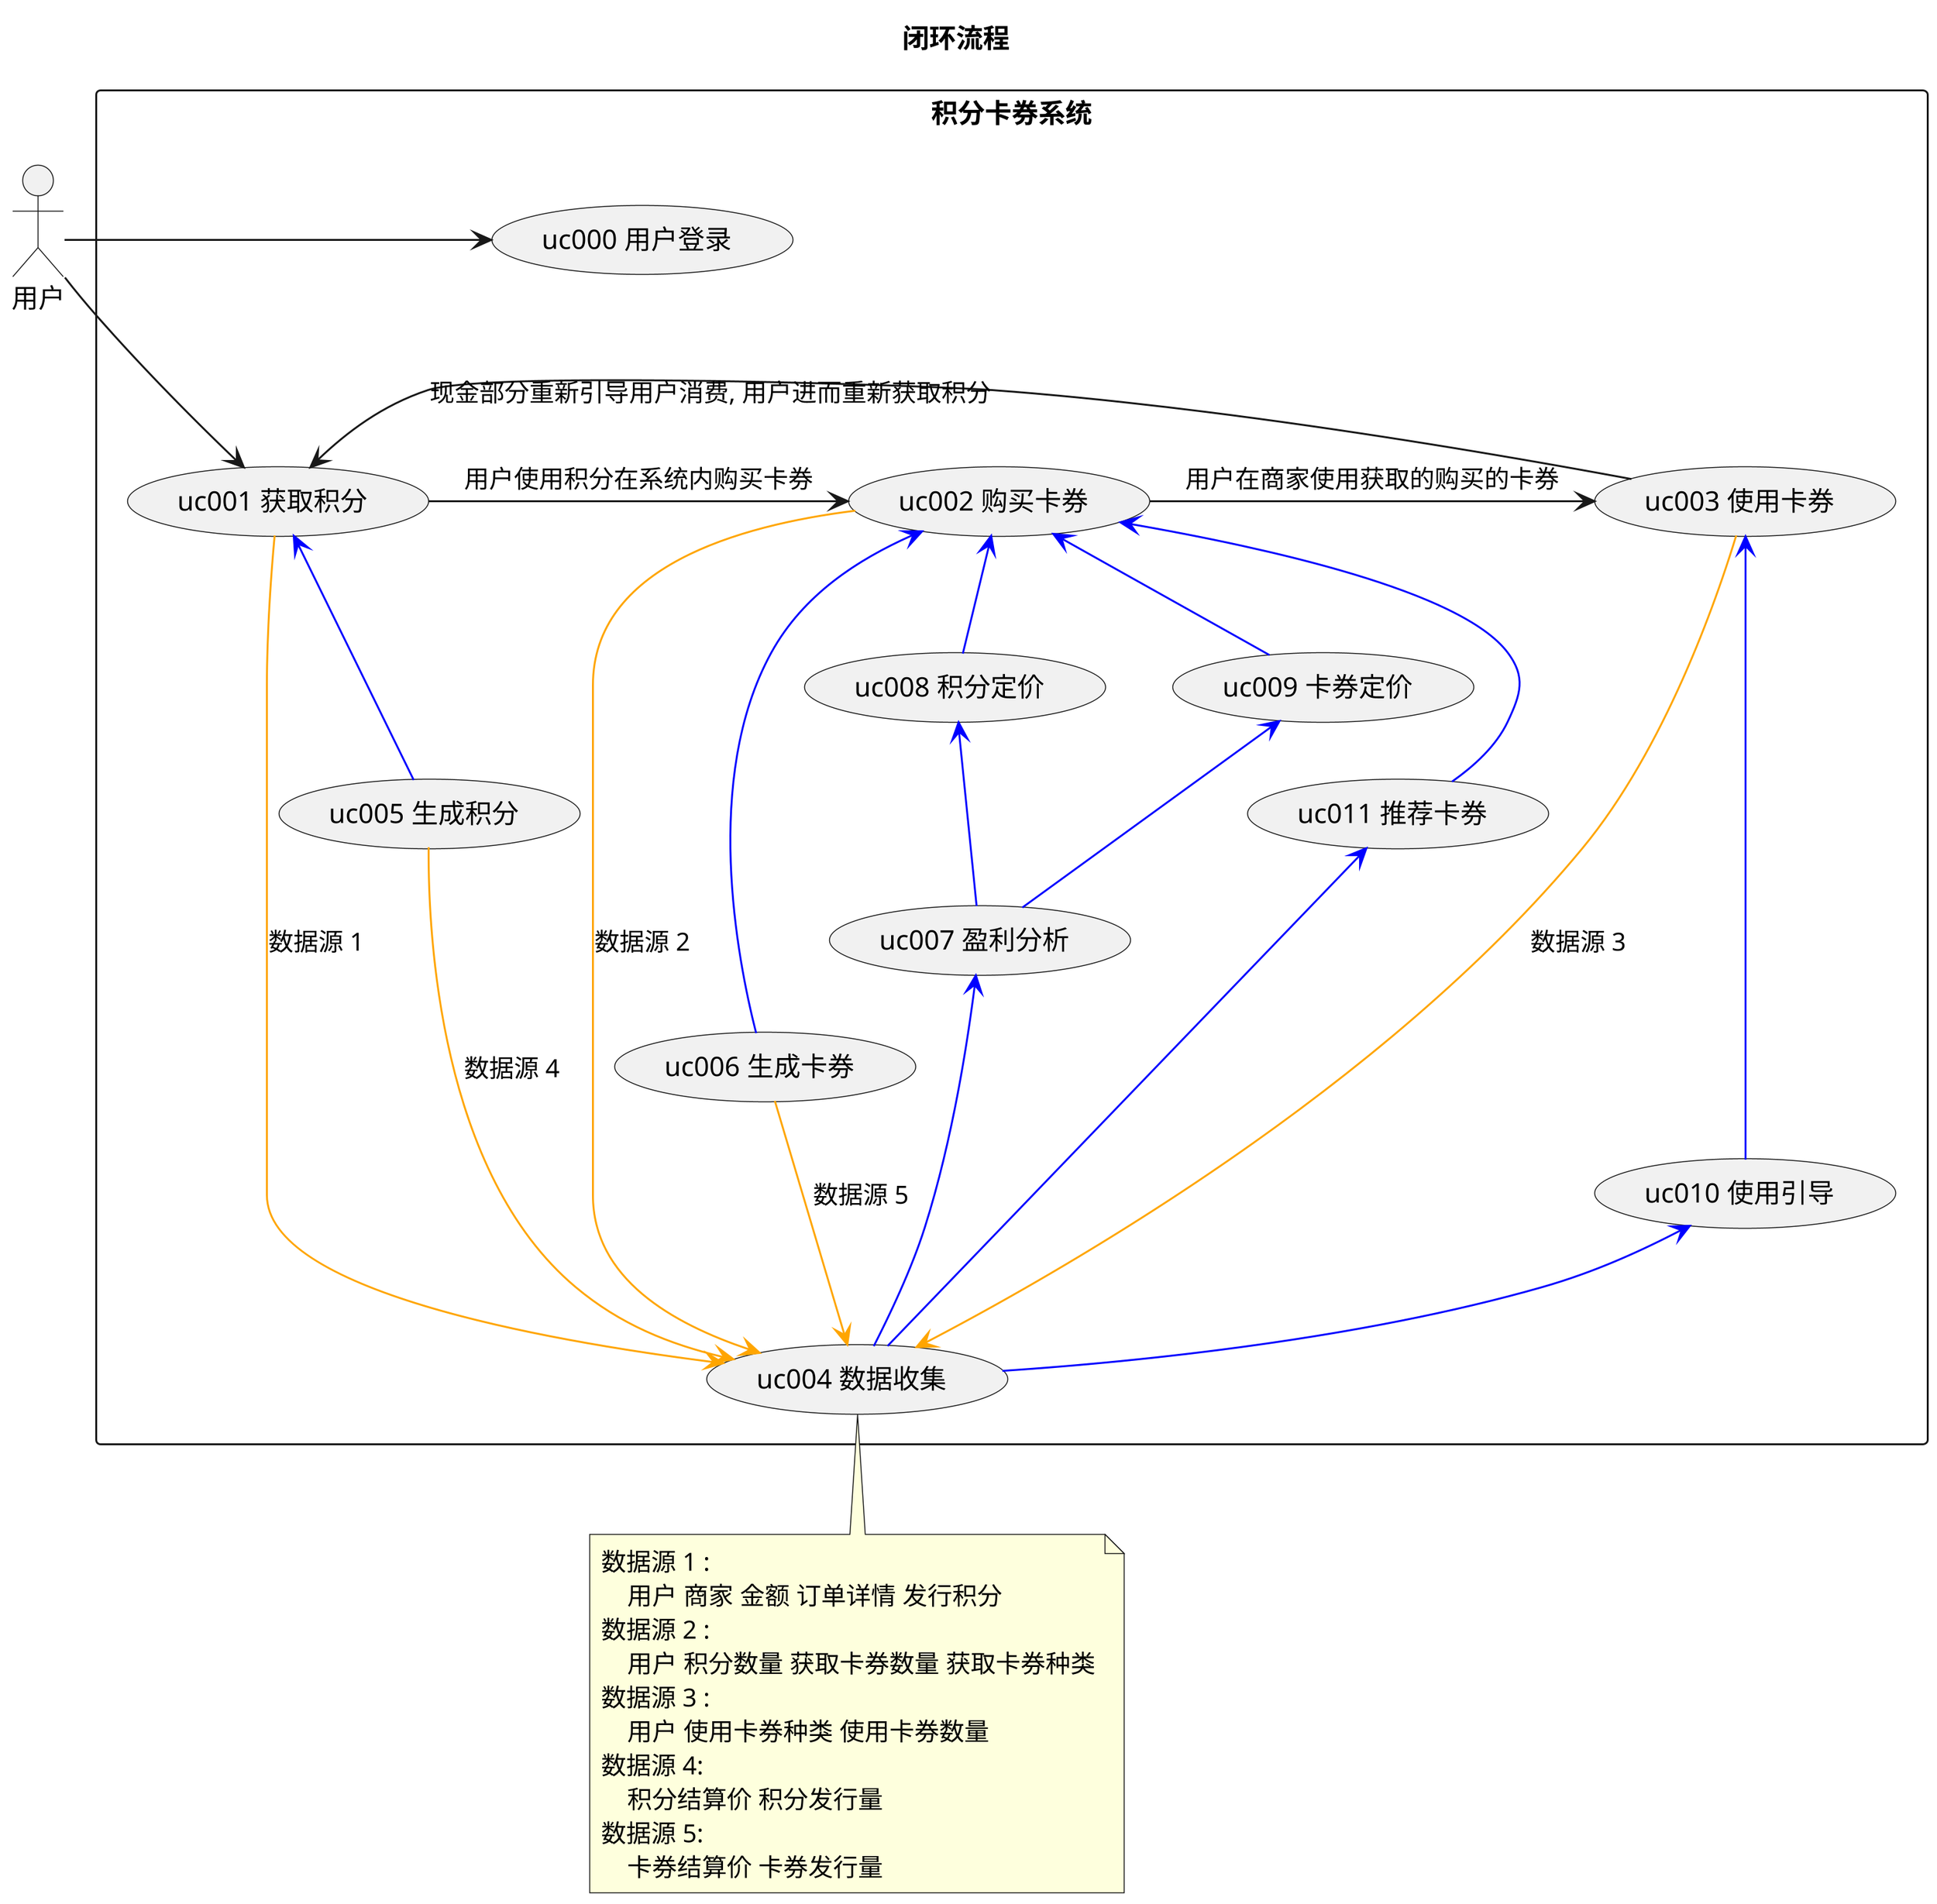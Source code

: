 @startUML
scale 3
title 闭环流程
rectangle b as "积分卡券系统" {
(uc000 用户登录) as uc000
(uc001 获取积分) as uc001
(uc002 购买卡券) as uc002
(uc003 使用卡券) as uc003
(uc004 数据收集) as uc004
(uc005 生成积分) as uc005
(uc006 生成卡券) as uc006
(uc007 盈利分析) as uc007
(uc008 积分定价) as uc008
(uc009 卡券定价) as uc009
(uc010 使用引导) as uc010
(uc011 推荐卡券) as uc011
}

:用户: -> uc000
:用户: -> uc001
uc000 -[hidden]-> uc001
uc000 -[hidden]-> uc002
uc000 -[hidden]-> uc003
uc001 -> uc002: 用户使用积分在系统内购买卡券
uc002 -> uc003: 用户在商家使用获取的购买的卡券
uc003 -left-> uc001: 现金部分重新引导用户消费, 用户进而重新获取积分

uc001 ---[#orange]--> uc004: 数据源 1
uc002 ---[#orange]--> uc004: 数据源 2
uc003 ---[#orange]--> uc004: 数据源 3
uc005 -[#orange]-> uc004: 数据源 4
uc006 -[#orange]-> uc004: 数据源 5

uc007 <-[#0000ff]- uc004
uc010 <-[#0000ff]- uc004
uc011 <-[#0000ff]- uc004

uc008 <-[#0000ff]- uc007
uc009 <-[#0000ff]- uc007

uc001 <-[#0000ff]- uc005
uc002 <-[#0000ff]- uc006
uc002 <-[#0000ff]- uc008
uc002 <-[#0000ff]- uc009
uc003 <-[#0000ff]- uc010
uc002 <-[#0000ff]- uc011

note bottom of uc004
数据源 1 : 
    用户 商家 金额 订单详情 发行积分
数据源 2 :
    用户 积分数量 获取卡券数量 获取卡券种类
数据源 3 : 
    用户 使用卡券种类 使用卡券数量
数据源 4: 
    积分结算价 积分发行量
数据源 5:
    卡券结算价 卡券发行量
end note
@endUML

@startUML
scale 3
title 其它支持性用户用例
left to right direction
rectangle 积分卡券系统 {
    together {
    (uc012 昵称设置) as uc012
    (uc013 修改密码) as uc013
    (uc014 绑定手机号) as uc014
    (uc015 退出登录) as uc015
    (uc016 解除绑定) as uc016
    (uc017 日志记录) as uc017
    }
}
:用户: as user
user --> uc012
user --> uc013
user --> uc014
user --> uc015
user --> uc016
user --> uc017

@endUML

@startUML
scale 1
title 后台管理员用例
left to right direction
rectangle 积分卡券系统{
    (uc005 生成积分) as uc005
    (uc006 生成卡券) as uc006
    (uc018 管理积分) as uc018
    (uc019 管理卡券) as uc019
    (uc020 管理商家) as uc020
    (uc021 订单管理) as uc021
    (uc022 用户管理) as uc022
    (uc023 修改卡券) as uc023
    (uc024 删除卡券) as uc024
    (uc025 增加商家) as uc025
    (uc026 删除商家) as uc026
    (uc027 修改商家) as uc027
    (uc028 管理购买卡券订单) as uc028
    (uc029 管理使用卡券订单) as uc029
    (uc030 增加购买卡券订单) as uc030
    (uc031 修改购买卡券订单) as uc031
    (uc032 删除购买卡券订单) as uc032
    (uc033 增加卡券使用订单) as uc033
    (uc034 修改卡券使用订单) as uc034
    (uc035 删除卡券使用订单) as uc035
    (uc036 积分结算) as uc036
    (uc037 卡券结算) as uc037
    (uc038 规则管理) as uc038
    together {
    (uc039 积分发放规则管理) as uc039
    (uc040 增加积分发放规则) as uc040
    (uc041 修改积分发放规则) as uc041
    (uc042 删除积分发放规则) as uc042
    }
    together {
    (uc043 卡券推荐规则管理) as uc043
    (uc044 增加卡券推荐规则) as uc044
    (uc045 修改卡券推荐规则) as uc045
    (uc046 删除卡券推荐规则) as uc046
    }
    together {
    (uc047 积分结算规则管理) as uc047
    (uc048 增加积分结算规则) as uc048
    (uc049 修改积分结算规则) as uc049
    (uc050 删除积分结算规则) as uc050
    }
    together {
    (uc051 卡券结算规则管理) as uc051
    (uc052 增加卡券结算规则) as uc052
    (uc053 删除卡券结算规则) as uc053
    (uc057 修改卡券结算规则) as uc057
    }
    (uc054 增加用户) as uc054
    (uc055 修改用户) as uc055
    (uc056 删除用户) as uc056
}
:管理员: as admin

admin --> uc018
admin --> uc019
admin --> uc020
admin --> uc021
admin --> uc022
admin --> uc038

uc018 --> uc005
uc018 --> uc036

uc019 --> uc006
uc019 --> uc023
uc019 --> uc024
uc019 --> uc037

uc020 --> uc025
uc020 --> uc026
uc020 --> uc027

uc021 --> uc028
uc021 --> uc029

uc028 --> uc030
uc028 --> uc031
uc028 --> uc032

uc029 --> uc033
uc029 --> uc034
uc029 --> uc035

uc022 --> uc054
uc022 --> uc055
uc022 --> uc056

uc038 --> uc039
uc038 --> uc043
uc038 --> uc047
uc038 --> uc051

uc039 --> uc040
uc039 --> uc041
uc039 --> uc042

uc043 --> uc044
uc043 --> uc045
uc043 --> uc046

uc047 --> uc048
uc047 --> uc049
uc047 --> uc050

uc051 --> uc052
uc051 --> uc053
uc051 --> uc057
@endUML

@startUML
scale 2 
title 分析模型用例
rectangle 积分卡券系统 {
    rectangle fx as "分析模型"
    (uc004 数据收集) as uc004
    (uc007 盈利分析) as uc007
    (uc008 积分定价) as uc008
    (uc009 卡券定价) as uc009
    (uc010 使用引导) as uc010
    (uc011 推荐卡券) as uc011
    (uc017 用户行为记录) as uc017
}
uc004 --> fx: 数据输入
uc017 --> fx: 数据输入
fx --> uc007: 分析输出
fx --> uc010: 分析输出
fx --> uc011: 分析输出
uc007 --> uc008
uc007 --> uc009

@endUML
@startUML
scale 3
title uc000用户登录流程图
start
fork
    :用户进入积分卡券系统;
    if (是否已注册账号) then (是)
        :用户登录积分卡券系统;
        :进入积分卡券系统首页;
        stop
    else (否)
    endif
fork again
    :用户从商家系统跳转积分卡券系统;
    if (商家系统是否提供唯一标识) then (提供)
        if (该唯一标识是否有用户账号与之关联) then (有)
            :以关联的用户账号登录系统;
            :显示用户积分余额;
            stop
        else (没有)
        endif
    else (未提供)
    stop
    endif
end fork
:进入用户注册页面;
:用户完成注册;
:用户关联商户;
stop
@endUML

@startuML
scale 3
title uc000用户登录用例扩展与包含
(uc000 用户登录) as uc000
(uc000_1 用户注册登录) as uc000_1
(uc000_2 用户跳转登录) as uc000_2
(uc000_3 用户跳转注册登录) as uc000_3
(uc000_4 用户账户关联) as uc000_4
(uc000_4_1 用户批量关联) as uc000_4_1
(uc000_4_2 用户手动关联) as uc000_4_2

uc000 --> uc000_1: 扩展
uc000 --> uc000_2: 扩展
uc000 --> uc000_3: 扩展
uc000_1 --> uc000_4: 包含
uc000_3 --> uc000_4: 包含
uc000_4 --> uc000_4_1: 扩展
uc000_4 --> uc000_4_2: 扩展
@endUML

@startUML
scale 3
title uc000_4_1用户批量关联流程图
start
:1. 用户登录积分卡券平台;
:2. 用户操作批量关联;
:3. 积分卡券平台查询可批量关联且未关联的商家;
:4. 积分卡券平台生成批量关联列表;
repeat
:5. 从列表中取出一个商家;
:6. 积分卡券平台调用商家平台 [批量关联接口] ;
if (7. 是否关联成功) then (是)
:7.1.1 返回用户商家标识;
:7.1.2 将用户商家标识与用户积分卡券系统标识进行关联;
else (否)
:7.2.1 返回关联失败消息;
endif
repeat while (列表中是否还有商家) is (有)
:显示批量关联结果;
stop 
@endUML

@startUML
scale 3
title uc000_4_2用户手动关联流程图
start
:1. 用户登录积分卡券平台;
:2. 用户选择未关联商家;
:3. 用户操作手动关联;
:4. 积分卡券系统调用 [手动关联接口] ;
:5. 商家积分返回身份验证页面;
if (6.1 用户身份验证成功) then (是)
:6.1.1 商家系统返回用户商家标识;
:6.1.2 积分卡券系统将用户商家标识与用户积分卡券系统标识进行关联;
:6.1.3 提示关联成功;
stop
elseif (6.2 用户身份验证失败) then (是)
:6.2.1 商家系统返回用户身份验证失败;
:6.2.2 进示关联失败;
stop
else (6.3 身份验证超时)
:6.3.1 结果用户身份验证;
:6.3.2 提示关联操作超时;
stop
@endUML

@startUML
scale 3
title uc000用户登录类图
class 001 as "用户" <cl001>
class 002 as "商家" <cl003>
class 003 as "用户关联关系" <cl002>
class 004 as "批量关联商家列表" <cl005>
class 005 as "未关联商家列表" <cl004>

001 : id
001 : 用户名
001 : 密码
001 : 用户积分卡券系统唯一标识
001 : 登录状态
001 : ...
001 : 注册()
001 : 登录()
001 : 用户跳转登录()
001 : 批量关联()
001 : 手动关联()
001 : {method}...

002 : id
002 : 商家名称
002 : 商家唯一标识
002 : 是否可批量关联
002 : ...
002 : {method}...

003 : id
003 : 用户id
003 : 用户积分卡券系统唯一标识
003 : 商家id
003 : 商家唯一标识
003 : 查询标识()
003 : 账号关联()
003 : 创建未关联商家()

004 : id
004 : 商家id
004 : ...
004 : 取出商家()
004 : {method}...

005 : id
005 : 商家id
005 : 创建批量关联商家列表()


001 "1" - "*" 003: 关联 >
003 "*" - "1" 002: 关联 <
002 "*" --o "1" 004: 包含 <
003 "1" -- "1" 005: 创建 >
005 "1" - "1" 004: 创建 >
@endUML

@startUML
scale 3
title uc000用户登录时序图
actor 用户 as user
box "积分卡券系统"
participant 积分卡券系统 as sys
participant 用户 as c_user
end box 

autoNumber
user -> sys: 用户登录
activate sys
sys -> c_user: 登录()
activate c_user
c_user --> sys: 返回消息: 登录成功
deactivate c_user
sys -> sys: 显示首页
deactivate sys
@endUML

@startUML
scale 3
title uc000_1用户注册登录时序图
actor 用户 as user 
box "积分卡券系统"
participant 积分卡券系统 as sys 
participant 用户 as c_user

autoNumber
user -> sys: 注册
activate sys
sys -> c_user: 注册()
activate c_user
c_user -> c_user: 登录()
activate c_user
c_user --> c_user: 返回消息: 登录成功
deactivate c_user
c_user --> sys: 返回消息: 注册成功
deactivate c_user
sys -> sys: 显示首页
deactivate sys
@endUML

@startUML
scale 3
title uc000_2用户跳转登录时序图
participant 商家系统 as b_sys
box "积分卡券系统"
participant 积分卡券系统 as sys
participant 用户 as c_user
participant 用户关联关系 as bs
end box

autoNumber
b_sys -> sys: 调用 [登录接口]
note left
登录接口传入参数:
    商家唯一标识
    用户商家唯一标识
end note
activate sys
sys -> c_user: 跳转登录()
activate c_user
c_user -> bs: 查询标识()
activate bs
bs --> c_user: 返回消息: 标识存在
deactivate bs
c_user --> sys: 登录成功
deactivate c_user
sys -> sys: 显示首页
deactivate sys
@endUML

@startUML
scale 3
title uc000_3用户跳转注册登录时序图
participant 商家系统 as b_sys
box "积分卡券系统"
participant 积分卡券系统 as sys
participant 用户 as c_user
participant 用户关联关系 as bs
end box

autoNumber
b_sys -> sys: 调用 [登录接口]
activate sys
note left
登录接口传入参数:
    商家唯一标识
    用户商家唯一标识
end note
sys -> c_user: 跳转登录()
activate c_user
c_user -> bs: 查询标识()
activate bs
bs --> c_user: 返回消息: 标识不存在
deactivate bs
c_user -> c_user: 注册()
activate c_user
c_user --> c_user: 返回消息: 注册成功
deactivate c_user
c_user -> bs: 账号关联()
activate bs
bs --> c_user: 返回消息: 关联成功
deactivate bs
c_user --> sys: 返回消息: 登录成功
deactivate c_user
sys -> sys: 显示首页
deactivate sys 
@endUML

@startUML
scale 3
title uc000_4_1用户批量关联时序图
actor 用户 as user
participant 商家系统 as b_sys
box "积分卡券系统"
participant 积分卡券系统 as sys
participant 用户 as c_user
participant 用户关联关系 as bs
participant 用户未关联商家 as wg
participant 批量关联商家列表 as pl
end box

autoNumber
user -> sys: 批量关联
activate sys
sys -> c_user: 批量关联()
activate c_user
c_user -> bs: 创建用户未关联商家()
activate bs
create wg
bs -> wg: 创建对象
bs --> c_user: 返回消息: 创建成功
deactivate bs
c_user -> wg: 创建批量关联商家列表()
activate wg
create pl
wg -> pl: 创建对象()
wg --> c_user: 返回消息: 创建成功
deactivate wg
loop 尚有未取出的商家
c_user -> pl: 取出商家()
activate pl
pl --> c_user: 返回消息()
deactivate pl
c_user -> b_sys: 调用 [批量关联接口]
note left
接口传入数据:
    用户电话号码
接口返回数据:
    用户电话号码
end note
b_sys --> c_user: 返回消息: 用户唯一标识
c_user -> bs: 账号关联()
activate bs
bs --> c_user: 返回消息: 关联成功
deactivate bs
end
c_user --> sys: 返回消息: 批量关联结果
deactivate c_user
sys -> sys: 显示批量关联结果
deactivate sys
@endUML

@startUML
scale 3
title uc000_4_2用户手动关联时序图
actor 用户 as user
participant 商家系统 as b_sys
box "积分卡券系统"
participant 积分卡券系统 as sys
participant 用户 as c_user
participant 用户关联关系 as bs

autoNumber
user -> sys: 手动关联
activate sys
sys -> c_user: 手动关联()
activate c_user
c_user -> b_sys: 调用 [用户身份验证接口]
b_sys -> user: 用户身份界面
user -> b_sys: 完成用户身份验证
b_sys --> c_user: 返回消息: 用户商家唯一标识
c_user -> bs: 账户关联()
activate bs
bs --> c_user: 返回消息: 关联成功
deactivate bs
c_user --> sys: 返回消息: 关联成功
deactivate c_user
sys -> sys: 显示关联成功
deactivate sys
@endUML

@startUML
scale 3
title uc001获取积分流程图
start
:1. 用户在商家消费产生消费订单;
:2. 用户在商家订单页面查看未领取积分的订单;
:3. 用户操作发送该订单领取积分;
:4. 商家系统调用积分卡券系统 [发送订单返积分接口];
if (5. 查询该消费订单是否存在) then (是)
if (5.1 查询该消费订单是否已发积分) then (是)
:5.1.1.1 返回消息该订单已发积分;
stop
else (否)
:5.1.2.1 查询积分发放规则;
:5.1.2.2 创建积分发放订单;
:5.1.2.3 发放积分;
:5.1.3.4 返回消费积分发放成功;
stop 
endif
else (否)
:5.2.1 返回消息该消息订单不存在;
stop
@endUML


@startUML
scale 3
title uc001获取积分用例扩展
(uc001 获取积分) as uc001
(uc001_1 用户批量发送订单) as uc001_1
(uc001_2 商家系统自动发送订单) as uc001_2
(uc001_3 用户账号关联) as uc001_3

uc001 --> uc001_1: 扩展点: 步骤3
uc001 --> uc001_2: 扩展点: 步骤2
uc001_3 --> uc001_2: 依赖
@endUML

@startUML
scale 3
title uc001_1用户批量发送订单流程图
start
:1. 用户批量选择未领取积分的订单;
:2. 用户操作批量改善订单领取积分;
:3. 用户系统调用积分卡券系统 [批量发送订单返积分接口] ;
repeat
if (4. 查询该消费订单是否存在) then (是)
if (4.1 查询该消费订单是否已发积分) then (是)
:4.1.1.1 返回消息该订单已发积分;
else (否)
:4.1.2.1 查询积分发放规则;
:4.1.2.2 创建积分发放订单;
:4.1.2.3 发放积分;
:4.1.3.4 返回消费积分发放成功;
endif
else (否)
:4.2.1 返回消息该消息订单不存在;
endif
repeat while (5. 是否还有剩余订单)
stop
@endUMl

@startUML
scale 3
title uc001_2商家自动发送订单流程图
start
-> 前置条件: 用户关联商家账号与积分卡券系统账号;
:1. 商家系统调用积分卡券系统 [发送订单返回积分接口] ;
:以下步骤同 uc001 步骤5-5.2.1;
stop
@endUML

@startUML
scale 3
title uc001获取积分类图
together {
class 001 as "用户" <cl001>
class 009 as "用户关联关系" <cl002>
class 003 as "积分账户" <cl006>
class 006 as "积分" <cl007>
class 007 as "积分发放订单" <cl008>
class 002 as "商家" <cl009>
}
class 005 as "积分发放规则" <cl009>
class 004 as "消费订单" <cl010>
class 008 as "批量发放消费订单列表" <cl011>

001 : id
001 : 积分账户id
001 : ...
001 : {method}...


002 : ...
002 : {method}...
002 : 发放积分()
002 : 批量发放积分()

003 : id
003 : 用户id
003 : 积分id
003 : 积分余额
003 : ...
003 : 增加积分()
003 : {method}...

004 : id
004 : 商家id
004 : 用户id
004 : 商家订单id
004 : 积分发放状态
004 : 查询商家订单()

005 : id
005 : 商家id
005 : 规则类型
005 : 判断项目
005 : 判断值
005 : 影响类型
005 : 影响值
005 : 叠加类型
005 : 叠加对象
005 : 组
005 : 计算积分发放值()

007 : id
007 : 商家id
007 : 消费订单id
007 : 用户id
007 : 积分id
007 : 发放数量
007 : 订单状态

008 : id
008 : 商家id
008 : 用户id
008 : 商家订单id
008 : 取出订单()


003 -o 001: 包含 <
001 "1" - "*" 009: 关联 >
009 "*" - "1" 002: 关联 <
003 o-- 006: 包含 >
002 -- 006: 发放 >
(006,002) . 005: 依据 >
005 - 004: 依据 >
002 -- 007: 创建 >
007 o-- 006: 包含 <
008 --o 004: 包含 >
002 - 008: 创建 >
@endUML

@startUML
scale 3
title uc001获取积分时序图
actor 用户 as user
participant 商家系统 as b_sys
box "积分卡券系统"
participant 积分卡券系统 as sys
participant 商家 as bus
participant 积分账户 as jz
participant 积分发放规则 as jg
participant 消费订单 as xd
participant 积分发放订单 as jd
end box

autoNumber
user -> b_sys: 消费
b_sys -> b_sys: 产生订单
user -> b_sys: 发送订单获取积分
b_sys -> sys: 调用 [传订单发放积分接口]
note left
接口传入参数:
    商家订单id 用户商家唯一标识
接口返回参数:
    积分发放详情
end note
activate sys
sys -> bus: 发放积分()
activate bus
bus -> jd: 创建积分发放订单
bus -> b_sys: 调用 [查询积分接口]
note left
接口传入参数:
    商家订单id
接口返回参数:
    订单详情
end note 
b_sys --> bus: 返回消息: 订单详情
bus -> jd: 修改订单状态: 商家核实
bus -> xd: 查询消费订单()
activate xd
xd --> bus: 返回消息: 该订单未发放积分
deactivate xd
bus -> jd: 修改订单状态: 系统核实
bus -> jg: 计算积分发放数量()
activate jg
jg -> bus: 返回消息: 积分发放数量
deactivate jg
bus -> jd: 修改订单状态: 确定金额
bus -> jz: 增加积分()
activate jz
jz --> bus : 返回消息: 积分发放成功
deactivate jz
bus -> jd: 修改订单状态: 订单完成
bus --> sys: 返回消息: 积分发放详情
deactivate bus
sys --> b_sys: 返回消息: 积分发放详情
deactivate sys
@endUML

@startUML
scale 3
title uc001_1用户批量发送订单时序图
actor 用户 as user
participant 商家系统 as b_sys
box "积分卡券系统"
participant 积分卡券系统 as sys 
participant 商家 as bus
participant 批量发放消费订单列表 as pf
end box

autoNumber
user -> b_sys: 选择多个订单发送订单获取积分
b_sys -> sys: 调用 [批量发送订单获取积分接口]
note left
接口传入参数:
    用户商家唯一标识 商家订单列表
接口返回参数:
    积分发放详情
end note 
activate sys
sys -> bus: 批量发放积分()
activate bus
create pf
bus -> pf: 创建对象
loop 批量发放消费订单列表尚有未取出的订单
bus -> pf: 取出订单()
activate pf
pf --> bus: 返回消息: 商家订单id
deactivate pf
bus -> bus: 积分发放()
activate bus
bus --> bus: 返回消息: 积分发放结果
deactivate bus
end
deactivate pf
bus --> sys: 返回消息: 积分发放详情
deactivate bus
sys --> b_sys: 返回消息: 积分发放详情
deactivate sys
@endUML

@startUML
scale 3
title uc001_2商家自动发送订单时序图
actor 用户 as user
participant 商家系统 as b_sys
box "积分卡券系统"
participant 积分卡券系统 as sys 
participant 商家 as bus
end box 

autoNumber
user -> b_sys: 用户消费
b_sys -> b_sys: 完成消费订单
b_sys -> sys: 调用 [传订单发放积分接口]
activate sys
sys -> bus: 发放积分()
activate bus
bus -->sys: 返回消息: 积分发放详情
deactivate bus
sys --> b_sys: 返回消息: 积分发放详情
deactivate sys
@endUML

@startUML
scale 3
title uc002购买卡券流程图
:1. 用户进入卡券商城;
:2. 用户选择卡券;
:3. 用户进入卡券详情页面;
:4. 用户操作购买卡券;
:5. 积分卡券系统生成卡券购买订单;
if (6.1 商家卡券库存是否足够) then (否)
:6.1.1 提示卡券库存不足购买失败;
stop
elseif (6.2 用户余额是否足够) then (否)
:6.2.1 提示用户余额不足购买失败;
stop
else (6.3 卡券库存足够且用户余额足够)
:6.3.1 用户购买成功;
:6.3.2 用户卡券账户增加, 用户积分账户减少;
:6.3.3 商家卡券库存减少;
stop
@endUML

@startuML
scale 3
title uc002购买卡券用例扩展
(uc002 购买卡券) as uc002
(uc002_1 根据推荐购买卡券) as uc002_1
(uc011 卡券推荐) as uc011
(uc002_2 根据订单支付) as uc002_2

uc002 --> uc002_1: 扩展
uc011 <-- uc002_1: 依赖
uc002 --> uc002_2: 扩展
uc002_1 --> uc002_2: 扩展

@endUML

@startUML
scale 3
title uc002_1根据推荐购买卡券流程图
start
:1. 积分卡券系统向用户推荐卡券;
:2. 用户打开推荐消息;
:3. 用户进入推荐卡券详情页面;
:以下步骤同 uc002 用例的 4 至 6.3.3 步骤;
stop
@endUML

@startUML
scale 3
title uc002购买卡券类图
class 001 as "用户" <cl001>
class 002 as "商家" <cl003>
class 003 as "积分" <cl007>
class 004 as "卡券" <cl013>
class 005 as "卡券仓库" <cl014>
class 006 as "卡券账户" <cl012>
class 007 as "推荐消息" <cl015>
class 008 as "积分账户" <cl006>
class 010 as "购买卡券订单" <cl018>
class 011 as "推荐规则" <cl016>
class 012 as "触发条件" <cl017>
class 013 as "货品清单" <cl029>
class 014 as "对象画像" <cl030>

001 : ...
001 : {method}...
001 : 下单()
001 : 支付()

002 : ...
002 : 卡券仓库id
002 : {method}...

003 : ...
003 : 积分价格
003 : 查询积分价格()
003 : {method}...

004 : id
004 : 卡券名称
004 : 卡券简介
004 : 卡券价格
004 : ...
004 : 查询卡券()
004 : {method}...

005 : id
005 : 商家id
005 : 卡券id 
005 : 卡券库存
005 : 库存查询()
005 : 库存减少()

006 : id
006 : 用户id
006 : 卡券id 
006 : 卡券余额
006 : ...
006 : 查询卡券账户()
006 : 增加卡券()
006 : 查询我的卡券()
006 : {method}...

007 : id
007 : 推荐卡券id
007 : 推荐内容
007 : 打开推荐卡券()
007 : 发送推荐卡券消息()

008 : id
008 : 用户id
008 : 积分id
008 : 积分余额
008 : ...
008 : 查询积分账户()
008 : 增加余额()
008 : {method}...

010 : id
010 : 货品清单id
010 : 积分id
010 : 应付金额
010 : 实付金额
010 : 备注信息
010 : 订单状态
010 : ...
010 : 查询订单()
011 : 支付()
010 : {method}...

011 : id
011 : 触发条件id
011 : 推荐卡券id
011 : 推荐内容
011 : 对象画像id
011 : 创建推荐消息()
011 : 监视触发条件()

012 : id
012 : 判断项目
012 : 判断方式
012 : 判断值
012 : 组
012 : 判断条件()

013 : id
013 : 卡券id

014 : id
014 : 用户特性

001 -- 002: 购买卡券 >
007 . (001,002)
001 --o 010: 包含 <
003 --o 010: 包含 <
010 o-- 013: 包含 >
004 -o 013: 包含 <
011 o-- 014: 包含 >
001 o- 006
001 o- 008
008 o- 003
002 o- 005
005 o- 004
007 -- 011: 创建 <
011 -- 012: 依赖 >
006 o-- 004: 包含 >
@endUML

@startUML
scale 3
title uc002购买卡券时序图
actor 用户 as user
box "积分卡券系统"
participant 积分卡券系统 as sys
participant 用户 as c_user
participant 卡券库存 as kk
participant 积分账户 as jz
participant 卡券账户 as kz
participant 购买订单 as gd
end box

autoNumber
user -> sys: 购买卡券()
activate sys
sys -> c_user: 下单()
activate c_user
c_user -> kk: 查询卡券库存()
activate kk
kk --> c_user: 返回消息: 卡券库存
deactivate kk
c_user -> gd: 创建购买订单
c_user -> sys: 返回消息: 下单成功, 订单编号
deactivate c_user
sys -> c_user: 支付()
activate c_user
c_user -> gd: 查询订单()
activate gd
gd -> c_user: 返回消息: 订单详情
deactivate gd
c_user -> jz: 查询余额()
activate jz
jz --> c_user: 返回消息: 积分余额
deactivate jz
c_user -> gd: 修改状态：核实余额
c_user -> jz: 扣减余额()
activate jz
jz --> c_user: 返回消息: 扣减积分成功
deactivate jz
c_user -> gd: 修改订单: 扣款成功
c_user -> kk: 扣减库存()
activate kk
kk --> c_user: 返回消息: 扣减库存成功
deactivate kk
c_user -> gd: 修改订单: 出库成功
c_user -> kz: 增加卡券()
activate kz
kz --> c_user: 返回消息: 增加卡券成功
deactivate kz
c_user -> gd: 修改订单状态: 订单完成
c_user --> sys: 返回消息: 支付成功
deactivate c_user
sys --> sys: 显示购买结果
deactivate sys
@endUML

@startUML
scale 3
title uc002_1根据推荐购买卡券时序图
actor 用户 as user
box "积分卡券系统"
participant 积分卡券系统 as sys
participant 用户 as c_user
participant 推荐规则 as tg
participant 触发条件 as ct
participant 推荐消息 as tx
end box

autoNumber
loop 
tg -> tg: 监视触发条件()
activate tg
tg -> ct: 判断条件()
activate ct
ct --> tg: 返回消息: 判断结果
deactivate ct
end
create tx
tg -> tx: 创建对象
deactivate tg
tx -> tx: 发送消息()
activate tx
tx -> sys: 推送推荐
user -> sys: 打开推荐
sys -> tx: 打开推荐()
tx --> sys: 返回消息: 推荐卡券详情页面
deactivate tx
user -> sys: 购买卡券
sys -> c_user: 购买卡券()
activate c_user
c_user --> sys: 返回消息: 购买结果
deactivate c_user
@endUML

@startUML
scale 3
title uc003使用卡券流程图
start
:1. 用户打开积分卡券系统;
:2. 用户进入我的卡券页面;
:3. 用户选择要使用的卡券;
:4. 积分卡券系统显示卡券二维码;
:5. 商家系统扫描用户显示二维码;
if (6.1 用户我的卡券余额是否足够) then (是)
:6.1.1 生成卡券使用订单;
:6.1.1 扣减用户卡券余额;
:6.1.2 提示卡券使用成功;
else (否)
:6.2.1 提示用户卡券使用失败;
stop
@endUML

@startUML
scale 3
title uc003使用卡券用例图扩展
(uc003 使用卡券) as uc003
(uc003_1 根据引导使用卡券) as uc003_1
(uc010 使用引导) as uc010
uc003 --> uc003_1: 扩展
uc010 <-- uc003_1: 依赖
@endUML

@startUML
scale 3
title uc003_1根据引导使用卡券流程图
start
:用户打开使用引导消息;
:用户从引导消费跳转使用卡券页面;
:以下步骤同 uc003 的 4 至 6.2.1 步骤;
stop
@endUML

@startUML
scale 3
title uc003使用卡券类图
class 001 as "用户" <cl001>
class 002 as "卡券账户" <cl012>
class 003 as "卡券" <cl013>
class 004 as "商家" <cl003>
class 006 as "卡券二维码" <cl019>
class 007 as "卡券使用订单" <cl022>
class 008 as "引导消息" <cl020>
class 009 as "引导规则" <cl021>
class 010 as "触发条件" <cl017>
class 011 as "对象画像" <cl030>
class 012 as "货品清单" <cl029>

001 : ...
001 : {method}...
001 : 使用卡券()

002 : ...
002 : {method}...
002 : 查询卡券余额()
002 : 扣减卡券()
002 : 创建二维码()

004 : ...
004 : {method}...
004 : 核销卡券()

006 : id
006 : 卡券id
006 : 用户商家标识
006 : 创建时间
006 : 状态
006 : ...
006 : 获取卡券核销信息()
006 : 失效()

007 : id
007 : 商家id
007 : 用户id
007 : 卡券id
007 : 备注信息
007 : 订单状态

008 : id
008 : 引导卡券id
008 : 引导内容
008 : 发送引导使用消息()
008 : 打开使用卡券详情页面()

009 : id
009 : 触发条件id
009 : 引导卡券
009 : 引导内容
009 : 创建引导消息()
009 : 监控触发条件()

010 : id
010 : 判断项目
010 : 判断条件
010 : 判断方式
010 : 组
010 : 判断条件()

001 -- 004: 使用卡券 >
008 . (001,004): 引导使用
008 -- 009: 创建 <
009 -- 010: 依赖 >
009 o-- 011: 包含 >
001 o- 002: 包含 >
002 -- 006: 创建 >
002 o- 003: 包含 >
007 o-- 001: 包含 >
012 o-- 007: 包含 >
012 o-- 003: 包含 >
004 - 006: 核销 >
@endUML

@startUML
scale 3
title uc003使用卡券时序图
actor 用户 as user
participant 商家系统 as b_sys
box "积分卡券系统"
participant 积分卡券系统 as sys
participant 用户 as c_user
participant 商家 as bus
participant 卡券账户 as kz
participant 卡券二维码 as kr
participant 使用卡券订单 as sd
end box

autoNumber
user -> sys: 使用卡券
activate sys
sys -> c_user: 使用卡券()
activate c_user
c_user -> sd: 创建使用卡券订单
c_user -> kz: 查询卡券()
activate kz
kz --> c_user: 返回消息: 卡券余额
deactivate kz
c_user -> kz: 创建二维码()
activate kz
create kr
kz -> kr: 创建对象
kz --> c_user: 返回消息: 二维码id
deactivate kz
c_user -> sd: 修改订单状态: 创建二维码
c_user --> sys: 返回消息: 二维码id
deactivate c_user
sys -> sys: 显示二维码
deactivate sys
b_sys -> sys: 扫描二维码
sys -> kr: 获取二维码信息()
activate kr
kr --> sys: 返回消息: 二维码信息
deactivate kr
sys --> b_sys: 返回消息: 二维码信息
b_sys -> sys: 调用 [核销卡券接口]
activate sys
sys -> bus: 核销卡券()
activate bus
bus -> sd: 修改订单状态: 开始核销
bus -> kz: 查询卡券余额()
activate kz
kz --> bus: 返回消息: 卡券余额
deactivate kz
bus -> sys: 推送确认消息
bus -> sd: 修改订单状态: 待确认
user -> sys: 确认
sys --> bus: 返回消息: 用户确认
bus -> sys: 修改订单状态: 已确认
bus -> kz: 扣减卡券()
activate kz
kz --> bus: 返回消息: 扣减成功
deactivate kz
bus -> sd: 修改订单状态: 订单完成
bus --> sys: 返回消息: 核售成功
deactivate bus
sys --> b_sys: 返回消息: 核销成功
deactivate sys
@endUML

@startUML
scale 3
title uc003_1根据引导使用卡券时序图
actor 用户 as user
box "积分卡券系统"
participant 积分卡券系统 as sys
participant 用户 as c_user
participant 引导规则 as yg
participant 触发条件 as ct
participant 引导消息 as yx
end box

autoNumber
loop
yg -> yg: 监视触发条件()
activate yg
yg -> ct: 判断条件()
activate ct
ct --> yg: 返回消息: 判断结果
deactivate ct
end
create yx
yg -> yx: 创建对象
deactivate yg
yx -> yx: 发送引导使用消息()
activate yx
yx -> sys: 推送引导消息
user -> sys: 打开引导
sys -> yx: 打开使用卡券详情页面()
yx --> sys: 返回消息: 使用卡券详情页面
deactivate yx
user -> sys: 使用卡券
activate sys
sys -> c_user: 使用卡券()
activate c_user
c_user --> sys: 返回消息: 二维码id
deactivate c_user
sys -> sys: 显示二维码
deactivate sys
@endUML

@startUML
scale 3
title uc006生成卡券流程图
start
:管理员创建卡券;
:管理员请求商家确认卡券;
:积分卡券系统调用商家确认卡券接口;
:商家系统返回确认结果;
stop
@endUML

@startUML
scale 3
title uc006生成卡券类图
class 001 as "卡券" <cl003>

001 : 状态
001 : ...
001 : 确认卡券()
001 : 创建卡券()
@endUML

@startUML
scale 3
title uc006生成卡券时序图
actor 管理员 as admin
participant 商家系统 as b_sys
box "积分卡券系统"
participant 积分卡券系统 as sys
participant 卡券 as car
end box

admin -> sys: 创建卡券
activate sys
sys -> car: 创建卡券()
activate car
car --> sys: 返回消息: 创建成功
deactivate car
sys --> sys: 显示卡券创建成功
deactivate sys
admin -> sys: 确认卡券
activate sys
sys -> car: 确认卡券()
activate car
car -> car: 修改卡券状态: 待确认
car -> b_sys: 调用 [确认卡券接口]
note left
接口传入参数
    卡券详情
接口返回参数:
    确认结果
end note 
b_sys --> car: 返回消息: 确认成功
car -> car: 修改卡券状态: 已确认
car --> sys: 返回消息: 确认成功
deactivate car
sys -> sys: 显示卡券确认结果
deactivate sys
@endUML

@startUML
scale 3
title uc036积分结算流程图
start
repeat
:积分结算规则判断结算周期;
repeat while (周期是否到达) is (未到达)
:积分结算规则查询积分发放订单;
:积分结算规则生成积分结算订单;
:管理员通知商家管理员进行结算;
:商家管理员线下打款;
:管理员线下核实;
:管理员修改积分结算订单;
stop
@endUML

@startUML
scale 3
title uc036积分结算类图
class 001 as "积分结算规则" <cl023>
class 002 as "积分发放订单" <cl008>
class 003 as "积分结算订单" <cl024>
class 004 as "可结算积分发放订单" <cl025>

001 : id
001 : 商家id
001 : 结算周期
001 : 结算价格
001 : ...
001 : 监控结算周期()
001 : {method}...

002 : id
002 : 状态
002 : ...
002 : 查询可结算积分发放订单()
002 : {method}...

003 : id
003 : 可结算订单id
003 : 金额
003 : 状态

004 : id
004 : 结算周期
004 : 积分发放订单id
004 : ...

001 - 002: 查询 >
001 -- 003: 创建 >
001 -- 004: 创建 >
003 - 004: 依据 >
@endUML

@startUML
scale 3
title uc036积分结算时序图
actor 管理员 as admin
actor 商家管理员 as b_admin
box "积分卡券系统"
participant 积分卡券系统 as sys
participant 积分结算规则 as jjg
participant 积分发放订单 as jfd
participant 积分结算订单 as jjd
participant 可结算积分发放订单 as kjd
end box

autoNumber
loop 结算周期是否到达
jjg -> jjg: 判断积分发放规则
activate jjg
end
jjg --> jjg: 返回消息: 积分结算周期到达
activate jjg
jjg -> jfd: 查询可结算积分发放订单()
activate jfd
jfd --> jjg: 返回消息: 可结算积分发放订单()
deactivate jfd
create kjd
jjg -> kjd: 创建对象
create jjd
jjg -> jjd: 创建对象
jjg -> sys: 提示管理员进行结算
deactivate jjg
deactivate jjg
admin -> b_admin: 提示商家管理员打款
b_admin -> b_admin: 打款
admin -> admin: 核实打款
admin -> sys: 修改积分结算订单
activate sys
sys -> jjd: 修改订单状态: 已结算
deactivate sys
@endUML

@startUML
scale 3
title uc037卡券结算
start
repeat
:卡券结算规则判断结算周期;
repeat while (结算周期是否到达) is (否)
:卡券结算规则查询卡券使用订单;
:卡券结算规则生成卡券结算订单;
:积分卡券系统提示管理员进行结算;
:管理员线下与商家核实可结算卡券使用订单;
:管理员线下打款;
:商家管理员线下核实;
:商家管理员修改卡券结算订单;
stop
@endUML


@startUML
scale 3
title uc037卡券结算类图
class 001 as "卡券结算规则" <cl026>
class 002 as "卡券使用订单" <cl022>
class 003 as "卡券结算订单" <cl027>
class 004 as "可结算卡券使用订单" <cl028>

001 : id
001 : 商家id
001 : 结算周期
001 : ...
001 : 监控结算周期()
001 : {method}...

002 : id
002 : 状态
002 : ...
002 : 查询可结算卡券使用订单()
002 : {method}...

003 : id
003 : 可结算订单id
003 : 金额
003 : 状态

004 : id
004 : 结算周期
004 : 卡券使用订单id
004 : ...

001 - 002: 查询 >
001 -- 003: 创建 >
001 -- 004: 创建 >
003 - 004: 依据 >
@endUML

@startUML
scale 3
title uc037卡券结算时序图
actor 管理员 as admin
actor 商家管理员 as b_admin
box "积分卡券系统"
participant 积分卡券系统 as sys
participant 卡券结算规则 as jjg
participant 卡券使用订单 as jfd
participant 卡券结算订单 as jjd
participant 可结算卡券使用订单 as kjd
end box

autoNumber
loop 结算周期是否到达
jjg -> jjg: 监控结算周期()
activate jjg
end
jjg --> jjg: 返回消息: 结算周期到达
activate jjg
jjg -> jfd: 查询可结算卡券使用订单()
activate jfd
jfd --> jjg: 返回消息: 可结算卡券使用订单()
deactivate jfd
create kjd
jjg -> kjd: 创建对象
create jjd
jjg -> jjd: 创建对象
jjg -> sys: 提示管理员进行结算
deactivate jjg
deactivate jjg
admin -> b_admin: 核实结算订单
admin -> admin: 打款
b_admin -> b_admin: 核实打款
admin -> sys: 修改卡券结算订单
activate sys
sys -> jjd: 修改订单状态: 已结算
deactivate sys
@endUML

@startUML
scale 3
title 类图汇总
class cl001 as "用户" <cl001>
class cl002 as "用户关联关系" <cl002>
class cl003 as "商家" <cl003>
class cl004 as "未关联商家列表" <cl004>
class cl005 as "批量关联商家列表" <cl005>
class cl006 as "积分账户" <cl006>
class cl007 as "积分" <cl007>
class cl008 as "积分发放订单" <cl008>
class cl009 as "积分发放规则" <cl009>
class cl010 as "消费订单" <cl010>
class cl011 as "批量发放订单列表" <cl011>
class cl012 as "卡券账户" <cl012>
class cl013 as "卡券" <cl013>
class cl014 as "卡券仓库" <cl014>
class cl015 as "推荐消息" <cl015>
class cl016 as "推荐规则" <cl016>
class cl017 as "触发条件" <cl017>
class cl018 as "购买卡券订单" <cl018>
class cl019 as "卡券二维码" <cl019>
class cl020 as "引导消息" <cl020>
class cl021 as "引导规则" <cl021>
class cl022 as "卡券使用订单" <cl022>
class cl023 as "积分结算规则" <cl023>
class cl024 as "积分结算订单" <cl024>
class cl025 as "可结算积分发放订单" <cl025>
class cl026 as "卡券结算规则" <cl026>
class cl027 as "卡券结算订单" <cl027>
class cl028 as "可结算卡券使用订单" <cl028>
class cl029 as "货品清单" <cl019>
class cl030 as "对象画像" <cl030>
@endUML

@startUML
scale 3
title cl030对象画像类
class cl030对象画像 {
    id
    对象特征
}
@endUML

@startUML
scale 3
title cl029货品清单类
class cl029货品清单 {
    id
    卡券id
}
@endUML

@startUML
scale 3
title cl028可结算卡券使用订单类
class cl028可结算卡券使用订单 {
    id
    结算周期
    卡券使用订单id
}
@endUML

@startUML
scale 3
title cl027卡券结算订单类
class cl027卡券结算订单 {
    id
    可结算订单id
    金额
    状态
}
@endUML

@startUML
scale 3
title cl026卡券结算规则类
class cl026卡券结算规则 {
    id
    商家id
    结算周期
    监控结算周期()
}
@endUML

@startUML
scale 3
title cl025可结算积分发放订单类
class cl025可结算积分发放订单 {
    id
    结算同期
    发放订单id
}
@endUML

@startUML
scale 3
title cl024积分结算订单类
class cl024积分结算订单 {
    id
    可结算订单id
    金额
    状态
}
@endUML

@startUML
scale 3
title cl023积分结算规则类
class cl023积分结算规则 {
    id
    商家id
    结算周期
    结算价格
    监控结算周期()
}
@endUML

@startUML
scale 3
title cl022卡券使用订单类
class cl022卡券使用订单 {
    id
    商家id
    用户id
    货品清单id
    备注信息
    订单状态
    查询可结算卡券使用订单()
}
@endUML

@startUML
scale 3
title cl021引导规则类
class cl021引导规则 {
    id
    触发条件id
    引导卡券
    引导内容
    对象画像id
    状态
    创建引导消息()
    监控触发条件()
}
@endUML

@startUML
scale 3
title cl020引导消息类
class cl020引导消息 {
    id
    引导卡券id
    引导内容
    发送引导使用消息()
    打开使用卡券详情页面()
}
@endUML

@startUML
scale 3
title cl019卡券二维码类
class cl019卡券二维码 {
    id
    卡券id
    用户商家标识
    创建时间
    可存续时长
    状态
    获取卡券核销信息()
    失效()
}
@endUML

@startUML
scale 3
title cl018购买卡券订单类
class cl018购买卡券订单 {
    id
    货品清单id
    积分id
    应付金额
    实付金额
    备注信息
    订单状态
    查询订单()
}
@endUML

@startUML
scale 3
title cl017触发条件类
class cl017触发条件类 {
    id
    判断项目
    判断方式
    判断值
    组
    判断条件()
}
@endUML

@startUML
scale 3
title cl016推荐规则类
class cl016推荐规则 {
    id
    触发条件
    推荐卡券id
    推荐内容
    对象画像id
    状态
    创建推荐消息()
    监控触发条件()
}
@endUML

@startUML
scale 3
title cl015推荐消息类
class cl015推荐消息 {
    id
    推荐卡券id
    推荐卡券内容
    打开推荐卡券()
    发送推荐卡券()
}
@endUML

@startUML
scale 3
title cl014卡券仓库类
class cl014卡券仓库 {
    id
    商家id
    卡券库存
    库存查询()
    库存减少()
}
@endUML

@startUML
scale 3
title cl013卡券类
class cl013卡券 {
    id
    卡券名称
    卡券简介
    卡券价格
    状态
    查询卡券价格()
    确认卡券()
    创建卡券()
}
@endUML

@startUML
scale 3
title cl012卡券账户类
class cl012卡券账户 {
    id
    用户id
    卡券id
    卡券余额
    查询卡券用户()
    查询卡券余额()
    增加卡券()
    扣减卡券()
    创建二维码()
}
@endUML

@startUML
scale 3
title cl011批量发放订单列表类
class cl011批量发放订单列表 {
    id
    商家id
    用户id
    商家订单id
    取出订单()
}
@endUML

@startUML
scale 3
title cl010消费订单类
class 消费订单 {
    id
    商家id
    用户id
    积分发放状态
    查询商家订单()
}
@endUML

@startUML
scale 3
title cl009积分发放规则类
class cl009积分发放规则 {
    id
    商家id
    规则类型
    判断项目
    判断值
    影响类型
    影响值
    叠加类型
    叠加对象
    组
    计算积分发放值()
}
@endUML

@startUML
scale 3
title cl008积分发放订单类
class cl008积分发放订单 {
    id
    商家id
    消费订单id
    用户id
    积分id
    发放数量
    订单状态
    查询可结算积分发放订单()
}
@endUML

@startUML
scale 3
title cl007积分类
class cl007积分 {
    id
    积分名称
    积分价格
    查询积分价格()
}
@endUML

@startUML
scale 3
title cl006积分账户类
class cl006积分账户 {
    id
    用户id
    积分id
    积分余额
    查询积分账户()
    增加积分()
    扣减积分()
}
@endUML

@startUML
scale 3
title cl005批量关联商家列表类
class cl005批量关联商家列表 {
    id
    商家id
    取出商家()
    查询剩余商家数()
}
@endUML

@startUML
scale 3
title cl001用户类
class cl001用户 {
    id
    用户名
    密码
    用户积分卡券系统唯一标识
    登录状态
    用户状态
    积分账户id
    卡券账户id
    用户昵称
    手机号
    注册()
    获取验证码()
    登录()
    用户跳转登录()
    批量关联()
    手动关联()
    下单()
    支付()
    使用卡券()
    修改昵称()
    绑定手机号()
    解绑手机号()
    修改密码()
    退出登录()
    修改用户登录状态()
    修改用户状态()
}
@endUML

@startUML
scale 3
title cl002用户关联关系类
class cl002用户关联关系 {
    id
    用户id
    用户积分卡券系统唯一村
    商家id
    商家唯一标识
    用户商家唯一标识
    未关联商家列表id
    查询标识()
    账号关联()
    创建未关联商家()
}
@endUML

@startUML
scale 3
title cl003商家类
class cl003商家 {
    id
    商家名称
    商家唯一标识
    是否可批量关联
    卡券仓库id
    发放积分()
    批量发放积分()
    核销卡券()
}
@endUML

@startUML
scale 3
title cl004未关联商家列表类
class cl004未关联商家列表 {
    id
    商家id
    创建批量关联商家列表()
}
@endUML

@startUML
scale 3
title cl001用户_用户登录状态机
state 001 as "未登录"
state 002 as "登录" 

001 -> 002: 登录
002 -left-> 001: 退出登录

001 : 用户进入积分卡券系统时进入打开登录页面
@endUML

@startUML
scale 3
title cl001用户_用户状态机
state 001 as "正常"
state 002 as "冻结"

001 -> 002: 冻结
002 -left-> 001: 解除冻结

002 : 用户可以登录积分卡券系统但不能进行购买卡券和使用卡券的操作
@endUML

@startUML
scale 3
title cl001用户_获取短信验证码
box "积分卡券系统"
participant 用户 as c_user
end box
participant 短信服务提供商 as b

-> c_user: 获取短信验证码(用户手机号)
c_user -> b: 调用 [获取短信验证码] 接口
alt 获取成功
b --> c_user: 返回消息: 验证码
c_user -> c_user: 保存验证码
<-- c_user: 返回消息: 获取验证码成功
else 获取验证码失败
b --> c_user: 返回消息: 失败信息
<-- c_user: 返回消息: 失败信息
end
@endUML

@startUML
scale 3
title cl001用户_注册
box "积分卡券系统"
participant 用户 as a
database 数据库 as d
end box
-> a: 注册(短信验证码, 用户名, 密码)
alt 短信验证码不存在
<-- a: 返回消息: 注册失败, 验证码不存在
else 验证码存在 
a -> d: 查询用户(用户名)
alt 用户名存在
d --> a: 返回消息: 用户存在
<-- a: 返回消息: 注册失败: 用户名重复
else 用户名不存在
d --> a: 用户名不存在
a -> d: 创建用户
a -> a: 登录()
a --> a: 返回消息: 登录成功
<-- a: 返回消息: 注册成功
end
end
a -> : 记录日志()
@endUML

@startUML
scale 3
title cl001用户_登录
participant 用户 as a
database 数据库 as d
-> a: 登录(用户名, 密码)
a -> d: 查询用户名
alt 用户名不存在
d --> a: 用户名不存在
<-- a: 返回消息: 用户名或密码错误
else 用户名存在
d --> a: 用户名存在
a --> d: 查询用户名与密码是否一致
alt 用户名与密码不一致
d --> a: 返回消息: 用户名与密码不一至
<-- a: 返回消息: 用户名或密码错误
else 用户名与密码一致
d --> a: 返回消息: 用户名与密码一致
a -> a: 修改用户登录状态(登录)
<-- a: 用户登录成功
end
a ->: 记录日志()
end
@endUML

@startUML
scale 3
title cl001用户_跳转登录
participant 用户 as a
participant 用户关联关系 as b
-> a: 跳转登录(商家唯一标识, 用户商家唯一标识)
a -> b: 查询标识(商家唯一标识, 用户商家唯一标识)
alt 标识存在
b --> a: 返回消息: 标识存在
a -> a: 修改登录状态(登录)
<-- a: 返回消息: 登录成功
else 标识不存在
b --> a: 返回消息: 标识不存在
a -> a: 注册()
alt 注册失败
a --> a: 返回消息: 注册失败
<-- a: 返回消息: 登录失败
else 注册成功
a --> a: 返回消息: 注册成功
a -> b: 账号关联(用户id, 商家唯一标识, 用户唯一标识)
b --> a: 关联成功
a -> a: 修改登录状态(登录)
<-- a: 返回消息: 登录成功
end
end
a ->: 日志记录()
@endUML

@startUML
scale 3
title cl001用户_批量关联
participant 商家系统 as b
box "积分卡券系统"
participant 用户 as a
participant 用户关联关系 as c
participant 用户未关联商家 as d
participant 批量关联商家列表 as e
end box
-> a: 批量关联(商家唯一标识列表)
a -> c: 创建用户未关联商家(用户唯一标识)
alt 创建失败
c --> a: 返回消息: 失败原因
<-- a: 返回消息: 失败原因
else 创建成功
create d
c -> d: 创建对象
c --> a: 返回消息: [用户未关联商家] id
a -> d: 创建批量关联商家列表()
alt 创建失败
d --> a: 返回消息: 失败原因
<-- a: 返回消息: 失败原因
else 创建成功
create e
d -> e: 创建对象
d --> a: 返回消息: [批量关联商家列表] id
loop 剩余商家数 > 0
a -> e: 取出商家()
e --> a: 返回消息: 商家id
a -> b: 调用 [批量关联接口]
b --> a: 返回消息: 用户商家唯一标识
a -> c: 关联账号(用户id, 商家唯一标识, 用户商用唯一标识)
alt 关联失败
c --> a: 返回消息: 关联失败
else 关联成功
c --> a: 返回消息: 关联成功
end
a -> e: 查询剩余商家数()
e --> a:返回消息: 剩余商家数
end
<-- a: 返回消息: 批量关联结果
end
end
a ->: 日志记录()
@endUML

@startUML
scale 3
title cl001用户_手动关联
participant 商家系统 as b
box "积分卡券系统"
participant 用户 as a
participant 用户关联 as c
end box
-> a: 手动关联(商家id)
a -> b: 调用 [用户身份验证接口]
alt 超时
<-- a: 返回消息: 关联失败, 关联超时
else 身份验证失败
b --> a: 返回消息: 身份验证失败
<-- a: 返回消息: 关联失败, 失败超时
else 身份验证成功
b --> a: 返回消息: 用户商家唯一标识
a -> c: 关联账户(用户id, 商家唯一标识, 用户商家唯一标识)
c --> a: 返回消息: 关联成功
<-- a: 返回消息: 关联成功
end
a ->: 日志记录()
@endUML

@startUML
scale 3
title cl001用户_下单
participant 用户 as a
participant 卡券库存 as b
participant 购买订单 as c

-> a: 下单(卡券 id)
a -> b: 
@endUM 

@startUML
scale 3
title cl001用户_使用卡券
@endUML

@startUML
scale 3
title cl001用户_修改昵称
@endUML

@startUML
scale 3
title cl001用户_绑定手机号
@endUML

@startUML
scale 3
title cl001用户_解绑手机号
@endUML

@startUML
scale 3
title cl001用户_修改密码
@endUML

@startUML
scale 3
title cl001用户_退出登录
@endUML

@startUML
scale 3
title cl001用户_修改用户登录状态
@endUML

@startUML
scale 3
title cl001用户_修改用户状态
@endUML

